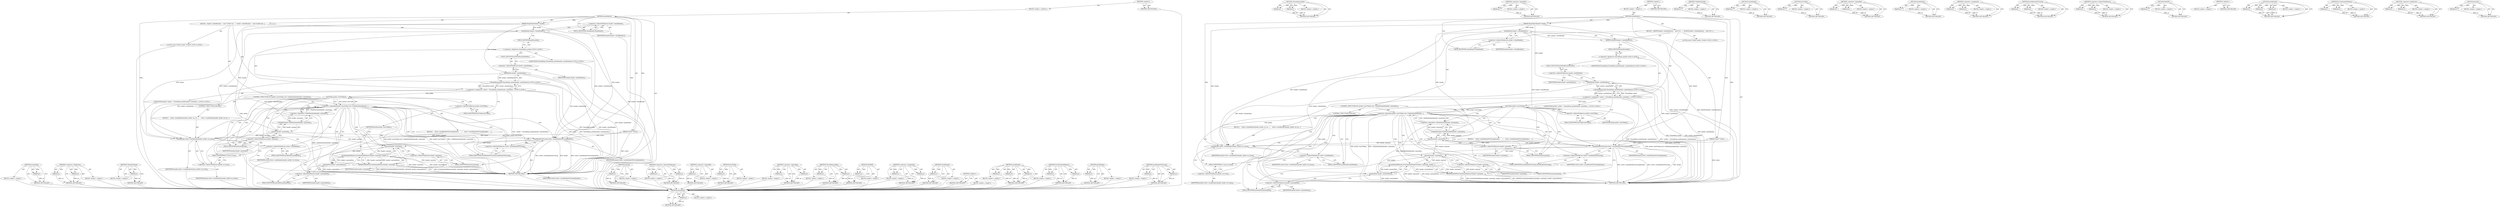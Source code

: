 digraph "markHeaderNoTracing" {
vulnerable_150 [label=<(METHOD,payloadSize)>];
vulnerable_151 [label=<(PARAM,p1)>];
vulnerable_152 [label=<(BLOCK,&lt;empty&gt;,&lt;empty&gt;)>];
vulnerable_153 [label=<(METHOD_RETURN,ANY)>];
vulnerable_105 [label=<(METHOD,ThreadHeap.gcInfo)>];
vulnerable_106 [label=<(PARAM,p1)>];
vulnerable_107 [label=<(PARAM,p2)>];
vulnerable_108 [label=<(BLOCK,&lt;empty&gt;,&lt;empty&gt;)>];
vulnerable_109 [label=<(METHOD_RETURN,ANY)>];
vulnerable_128 [label=<(METHOD,&lt;operator&gt;.logicalNot)>];
vulnerable_129 [label=<(PARAM,p1)>];
vulnerable_130 [label=<(BLOCK,&lt;empty&gt;,&lt;empty&gt;)>];
vulnerable_131 [label=<(METHOD_RETURN,ANY)>];
vulnerable_6 [label=<(METHOD,&lt;global&gt;)<SUB>1</SUB>>];
vulnerable_7 [label=<(BLOCK,&lt;empty&gt;,&lt;empty&gt;)<SUB>1</SUB>>];
vulnerable_8 [label=<(METHOD,markPointer)<SUB>1</SUB>>];
vulnerable_9 [label=<(PARAM,Visitor* visitor)<SUB>1</SUB>>];
vulnerable_10 [label=<(PARAM,HeapObjectHeader* header)<SUB>1</SUB>>];
vulnerable_11 [label=<(BLOCK,{
  ASSERT(header-&gt;checkHeader());
   const GCI...,{
  ASSERT(header-&gt;checkHeader());
   const GCI...)<SUB>1</SUB>>];
vulnerable_12 [label=<(ASSERT,ASSERT(header-&gt;checkHeader()))<SUB>2</SUB>>];
vulnerable_13 [label=<(checkHeader,header-&gt;checkHeader())<SUB>2</SUB>>];
vulnerable_14 [label=<(&lt;operator&gt;.indirectFieldAccess,header-&gt;checkHeader)<SUB>2</SUB>>];
vulnerable_15 [label=<(IDENTIFIER,header,header-&gt;checkHeader())<SUB>2</SUB>>];
vulnerable_16 [label=<(FIELD_IDENTIFIER,checkHeader,checkHeader)<SUB>2</SUB>>];
vulnerable_17 [label="<(LOCAL,const GCInfo* gcInfo: GCInfo*)<SUB>3</SUB>>"];
vulnerable_18 [label="<(&lt;operator&gt;.assignment,* gcInfo = ThreadHeap::gcInfo(header-&gt;gcInfoInd...)<SUB>3</SUB>>"];
vulnerable_19 [label="<(IDENTIFIER,gcInfo,* gcInfo = ThreadHeap::gcInfo(header-&gt;gcInfoInd...)<SUB>3</SUB>>"];
vulnerable_20 [label="<(ThreadHeap.gcInfo,ThreadHeap::gcInfo(header-&gt;gcInfoIndex()))<SUB>3</SUB>>"];
vulnerable_21 [label="<(&lt;operator&gt;.fieldAccess,ThreadHeap::gcInfo)<SUB>3</SUB>>"];
vulnerable_22 [label="<(IDENTIFIER,ThreadHeap,ThreadHeap::gcInfo(header-&gt;gcInfoIndex()))<SUB>3</SUB>>"];
vulnerable_23 [label=<(FIELD_IDENTIFIER,gcInfo,gcInfo)<SUB>3</SUB>>];
vulnerable_24 [label=<(gcInfoIndex,header-&gt;gcInfoIndex())<SUB>3</SUB>>];
vulnerable_25 [label=<(&lt;operator&gt;.indirectFieldAccess,header-&gt;gcInfoIndex)<SUB>3</SUB>>];
vulnerable_26 [label=<(IDENTIFIER,header,header-&gt;gcInfoIndex())<SUB>3</SUB>>];
vulnerable_27 [label=<(FIELD_IDENTIFIER,gcInfoIndex,gcInfoIndex)<SUB>3</SUB>>];
vulnerable_28 [label=<(CONTROL_STRUCTURE,IF,if (gcInfo-&gt;hasVTable() &amp;&amp; !vTableInitialized(header-&gt;payload())))<SUB>4</SUB>>];
vulnerable_29 [label=<(&lt;operator&gt;.logicalAnd,gcInfo-&gt;hasVTable() &amp;&amp; !vTableInitialized(heade...)<SUB>4</SUB>>];
vulnerable_30 [label=<(hasVTable,gcInfo-&gt;hasVTable())<SUB>4</SUB>>];
vulnerable_31 [label=<(&lt;operator&gt;.indirectFieldAccess,gcInfo-&gt;hasVTable)<SUB>4</SUB>>];
vulnerable_32 [label=<(IDENTIFIER,gcInfo,gcInfo-&gt;hasVTable())<SUB>4</SUB>>];
vulnerable_33 [label=<(FIELD_IDENTIFIER,hasVTable,hasVTable)<SUB>4</SUB>>];
vulnerable_34 [label=<(&lt;operator&gt;.logicalNot,!vTableInitialized(header-&gt;payload()))<SUB>4</SUB>>];
vulnerable_35 [label=<(vTableInitialized,vTableInitialized(header-&gt;payload()))<SUB>4</SUB>>];
vulnerable_36 [label=<(payload,header-&gt;payload())<SUB>4</SUB>>];
vulnerable_37 [label=<(&lt;operator&gt;.indirectFieldAccess,header-&gt;payload)<SUB>4</SUB>>];
vulnerable_38 [label=<(IDENTIFIER,header,header-&gt;payload())<SUB>4</SUB>>];
vulnerable_39 [label=<(FIELD_IDENTIFIER,payload,payload)<SUB>4</SUB>>];
vulnerable_40 [label=<(BLOCK,{
    visitor-&gt;markHeaderNoTracing(header);
   ...,{
    visitor-&gt;markHeaderNoTracing(header);
   ...)<SUB>4</SUB>>];
vulnerable_41 [label=<(markHeaderNoTracing,visitor-&gt;markHeaderNoTracing(header))<SUB>5</SUB>>];
vulnerable_42 [label=<(&lt;operator&gt;.indirectFieldAccess,visitor-&gt;markHeaderNoTracing)<SUB>5</SUB>>];
vulnerable_43 [label=<(IDENTIFIER,visitor,visitor-&gt;markHeaderNoTracing(header))<SUB>5</SUB>>];
vulnerable_44 [label=<(FIELD_IDENTIFIER,markHeaderNoTracing,markHeaderNoTracing)<SUB>5</SUB>>];
vulnerable_45 [label=<(IDENTIFIER,header,visitor-&gt;markHeaderNoTracing(header))<SUB>5</SUB>>];
vulnerable_46 [label=<(ASSERT,ASSERT(isUninitializedMemory(header-&gt;payload(),...)<SUB>6</SUB>>];
vulnerable_47 [label=<(isUninitializedMemory,isUninitializedMemory(header-&gt;payload(), header...)<SUB>6</SUB>>];
vulnerable_48 [label=<(payload,header-&gt;payload())<SUB>6</SUB>>];
vulnerable_49 [label=<(&lt;operator&gt;.indirectFieldAccess,header-&gt;payload)<SUB>6</SUB>>];
vulnerable_50 [label=<(IDENTIFIER,header,header-&gt;payload())<SUB>6</SUB>>];
vulnerable_51 [label=<(FIELD_IDENTIFIER,payload,payload)<SUB>6</SUB>>];
vulnerable_52 [label=<(payloadSize,header-&gt;payloadSize())<SUB>6</SUB>>];
vulnerable_53 [label=<(&lt;operator&gt;.indirectFieldAccess,header-&gt;payloadSize)<SUB>6</SUB>>];
vulnerable_54 [label=<(IDENTIFIER,header,header-&gt;payloadSize())<SUB>6</SUB>>];
vulnerable_55 [label=<(FIELD_IDENTIFIER,payloadSize,payloadSize)<SUB>6</SUB>>];
vulnerable_56 [label=<(CONTROL_STRUCTURE,ELSE,else)<SUB>7</SUB>>];
vulnerable_57 [label=<(BLOCK,{
    visitor-&gt;markHeader(header, gcInfo-&gt;m_tra...,{
    visitor-&gt;markHeader(header, gcInfo-&gt;m_tra...)<SUB>7</SUB>>];
vulnerable_58 [label=<(markHeader,visitor-&gt;markHeader(header, gcInfo-&gt;m_trace))<SUB>8</SUB>>];
vulnerable_59 [label=<(&lt;operator&gt;.indirectFieldAccess,visitor-&gt;markHeader)<SUB>8</SUB>>];
vulnerable_60 [label=<(IDENTIFIER,visitor,visitor-&gt;markHeader(header, gcInfo-&gt;m_trace))<SUB>8</SUB>>];
vulnerable_61 [label=<(FIELD_IDENTIFIER,markHeader,markHeader)<SUB>8</SUB>>];
vulnerable_62 [label=<(IDENTIFIER,header,visitor-&gt;markHeader(header, gcInfo-&gt;m_trace))<SUB>8</SUB>>];
vulnerable_63 [label=<(&lt;operator&gt;.indirectFieldAccess,gcInfo-&gt;m_trace)<SUB>8</SUB>>];
vulnerable_64 [label=<(IDENTIFIER,gcInfo,visitor-&gt;markHeader(header, gcInfo-&gt;m_trace))<SUB>8</SUB>>];
vulnerable_65 [label=<(FIELD_IDENTIFIER,m_trace,m_trace)<SUB>8</SUB>>];
vulnerable_66 [label=<(METHOD_RETURN,void)<SUB>1</SUB>>];
vulnerable_68 [label=<(METHOD_RETURN,ANY)<SUB>1</SUB>>];
vulnerable_132 [label=<(METHOD,vTableInitialized)>];
vulnerable_133 [label=<(PARAM,p1)>];
vulnerable_134 [label=<(BLOCK,&lt;empty&gt;,&lt;empty&gt;)>];
vulnerable_135 [label=<(METHOD_RETURN,ANY)>];
vulnerable_91 [label=<(METHOD,checkHeader)>];
vulnerable_92 [label=<(PARAM,p1)>];
vulnerable_93 [label=<(BLOCK,&lt;empty&gt;,&lt;empty&gt;)>];
vulnerable_94 [label=<(METHOD_RETURN,ANY)>];
vulnerable_124 [label=<(METHOD,hasVTable)>];
vulnerable_125 [label=<(PARAM,p1)>];
vulnerable_126 [label=<(BLOCK,&lt;empty&gt;,&lt;empty&gt;)>];
vulnerable_127 [label=<(METHOD_RETURN,ANY)>];
vulnerable_119 [label=<(METHOD,&lt;operator&gt;.logicalAnd)>];
vulnerable_120 [label=<(PARAM,p1)>];
vulnerable_121 [label=<(PARAM,p2)>];
vulnerable_122 [label=<(BLOCK,&lt;empty&gt;,&lt;empty&gt;)>];
vulnerable_123 [label=<(METHOD_RETURN,ANY)>];
vulnerable_115 [label=<(METHOD,gcInfoIndex)>];
vulnerable_116 [label=<(PARAM,p1)>];
vulnerable_117 [label=<(BLOCK,&lt;empty&gt;,&lt;empty&gt;)>];
vulnerable_118 [label=<(METHOD_RETURN,ANY)>];
vulnerable_100 [label=<(METHOD,&lt;operator&gt;.assignment)>];
vulnerable_101 [label=<(PARAM,p1)>];
vulnerable_102 [label=<(PARAM,p2)>];
vulnerable_103 [label=<(BLOCK,&lt;empty&gt;,&lt;empty&gt;)>];
vulnerable_104 [label=<(METHOD_RETURN,ANY)>];
vulnerable_140 [label=<(METHOD,markHeaderNoTracing)>];
vulnerable_141 [label=<(PARAM,p1)>];
vulnerable_142 [label=<(PARAM,p2)>];
vulnerable_143 [label=<(BLOCK,&lt;empty&gt;,&lt;empty&gt;)>];
vulnerable_144 [label=<(METHOD_RETURN,ANY)>];
vulnerable_95 [label=<(METHOD,&lt;operator&gt;.indirectFieldAccess)>];
vulnerable_96 [label=<(PARAM,p1)>];
vulnerable_97 [label=<(PARAM,p2)>];
vulnerable_98 [label=<(BLOCK,&lt;empty&gt;,&lt;empty&gt;)>];
vulnerable_99 [label=<(METHOD_RETURN,ANY)>];
vulnerable_87 [label=<(METHOD,ASSERT)>];
vulnerable_88 [label=<(PARAM,p1)>];
vulnerable_89 [label=<(BLOCK,&lt;empty&gt;,&lt;empty&gt;)>];
vulnerable_90 [label=<(METHOD_RETURN,ANY)>];
vulnerable_81 [label=<(METHOD,&lt;global&gt;)<SUB>1</SUB>>];
vulnerable_82 [label=<(BLOCK,&lt;empty&gt;,&lt;empty&gt;)>];
vulnerable_83 [label=<(METHOD_RETURN,ANY)>];
vulnerable_154 [label=<(METHOD,markHeader)>];
vulnerable_155 [label=<(PARAM,p1)>];
vulnerable_156 [label=<(PARAM,p2)>];
vulnerable_157 [label=<(PARAM,p3)>];
vulnerable_158 [label=<(BLOCK,&lt;empty&gt;,&lt;empty&gt;)>];
vulnerable_159 [label=<(METHOD_RETURN,ANY)>];
vulnerable_145 [label=<(METHOD,isUninitializedMemory)>];
vulnerable_146 [label=<(PARAM,p1)>];
vulnerable_147 [label=<(PARAM,p2)>];
vulnerable_148 [label=<(BLOCK,&lt;empty&gt;,&lt;empty&gt;)>];
vulnerable_149 [label=<(METHOD_RETURN,ANY)>];
vulnerable_110 [label=<(METHOD,&lt;operator&gt;.fieldAccess)>];
vulnerable_111 [label=<(PARAM,p1)>];
vulnerable_112 [label=<(PARAM,p2)>];
vulnerable_113 [label=<(BLOCK,&lt;empty&gt;,&lt;empty&gt;)>];
vulnerable_114 [label=<(METHOD_RETURN,ANY)>];
vulnerable_136 [label=<(METHOD,payload)>];
vulnerable_137 [label=<(PARAM,p1)>];
vulnerable_138 [label=<(BLOCK,&lt;empty&gt;,&lt;empty&gt;)>];
vulnerable_139 [label=<(METHOD_RETURN,ANY)>];
fixed_149 [label=<(METHOD,payloadSize)>];
fixed_150 [label=<(PARAM,p1)>];
fixed_151 [label=<(BLOCK,&lt;empty&gt;,&lt;empty&gt;)>];
fixed_152 [label=<(METHOD_RETURN,ANY)>];
fixed_105 [label=<(METHOD,&lt;operator&gt;.fieldAccess)>];
fixed_106 [label=<(PARAM,p1)>];
fixed_107 [label=<(PARAM,p2)>];
fixed_108 [label=<(BLOCK,&lt;empty&gt;,&lt;empty&gt;)>];
fixed_109 [label=<(METHOD_RETURN,ANY)>];
fixed_127 [label=<(METHOD,vTableInitialized)>];
fixed_128 [label=<(PARAM,p1)>];
fixed_129 [label=<(BLOCK,&lt;empty&gt;,&lt;empty&gt;)>];
fixed_130 [label=<(METHOD_RETURN,ANY)>];
fixed_6 [label=<(METHOD,&lt;global&gt;)<SUB>1</SUB>>];
fixed_7 [label=<(BLOCK,&lt;empty&gt;,&lt;empty&gt;)<SUB>1</SUB>>];
fixed_8 [label=<(METHOD,markPointer)<SUB>1</SUB>>];
fixed_9 [label=<(PARAM,Visitor* visitor)<SUB>1</SUB>>];
fixed_10 [label=<(PARAM,HeapObjectHeader* header)<SUB>1</SUB>>];
fixed_11 [label=<(BLOCK,{
  header-&gt;checkHeader();
   const GCInfo* gcI...,{
  header-&gt;checkHeader();
   const GCInfo* gcI...)<SUB>1</SUB>>];
fixed_12 [label=<(checkHeader,header-&gt;checkHeader())<SUB>2</SUB>>];
fixed_13 [label=<(&lt;operator&gt;.indirectFieldAccess,header-&gt;checkHeader)<SUB>2</SUB>>];
fixed_14 [label=<(IDENTIFIER,header,header-&gt;checkHeader())<SUB>2</SUB>>];
fixed_15 [label=<(FIELD_IDENTIFIER,checkHeader,checkHeader)<SUB>2</SUB>>];
fixed_16 [label="<(LOCAL,const GCInfo* gcInfo: GCInfo*)<SUB>3</SUB>>"];
fixed_17 [label="<(&lt;operator&gt;.assignment,* gcInfo = ThreadHeap::gcInfo(header-&gt;gcInfoInd...)<SUB>3</SUB>>"];
fixed_18 [label="<(IDENTIFIER,gcInfo,* gcInfo = ThreadHeap::gcInfo(header-&gt;gcInfoInd...)<SUB>3</SUB>>"];
fixed_19 [label="<(ThreadHeap.gcInfo,ThreadHeap::gcInfo(header-&gt;gcInfoIndex()))<SUB>3</SUB>>"];
fixed_20 [label="<(&lt;operator&gt;.fieldAccess,ThreadHeap::gcInfo)<SUB>3</SUB>>"];
fixed_21 [label="<(IDENTIFIER,ThreadHeap,ThreadHeap::gcInfo(header-&gt;gcInfoIndex()))<SUB>3</SUB>>"];
fixed_22 [label=<(FIELD_IDENTIFIER,gcInfo,gcInfo)<SUB>3</SUB>>];
fixed_23 [label=<(gcInfoIndex,header-&gt;gcInfoIndex())<SUB>3</SUB>>];
fixed_24 [label=<(&lt;operator&gt;.indirectFieldAccess,header-&gt;gcInfoIndex)<SUB>3</SUB>>];
fixed_25 [label=<(IDENTIFIER,header,header-&gt;gcInfoIndex())<SUB>3</SUB>>];
fixed_26 [label=<(FIELD_IDENTIFIER,gcInfoIndex,gcInfoIndex)<SUB>3</SUB>>];
fixed_27 [label=<(CONTROL_STRUCTURE,IF,if (gcInfo-&gt;hasVTable() &amp;&amp; !vTableInitialized(header-&gt;payload())))<SUB>4</SUB>>];
fixed_28 [label=<(&lt;operator&gt;.logicalAnd,gcInfo-&gt;hasVTable() &amp;&amp; !vTableInitialized(heade...)<SUB>4</SUB>>];
fixed_29 [label=<(hasVTable,gcInfo-&gt;hasVTable())<SUB>4</SUB>>];
fixed_30 [label=<(&lt;operator&gt;.indirectFieldAccess,gcInfo-&gt;hasVTable)<SUB>4</SUB>>];
fixed_31 [label=<(IDENTIFIER,gcInfo,gcInfo-&gt;hasVTable())<SUB>4</SUB>>];
fixed_32 [label=<(FIELD_IDENTIFIER,hasVTable,hasVTable)<SUB>4</SUB>>];
fixed_33 [label=<(&lt;operator&gt;.logicalNot,!vTableInitialized(header-&gt;payload()))<SUB>4</SUB>>];
fixed_34 [label=<(vTableInitialized,vTableInitialized(header-&gt;payload()))<SUB>4</SUB>>];
fixed_35 [label=<(payload,header-&gt;payload())<SUB>4</SUB>>];
fixed_36 [label=<(&lt;operator&gt;.indirectFieldAccess,header-&gt;payload)<SUB>4</SUB>>];
fixed_37 [label=<(IDENTIFIER,header,header-&gt;payload())<SUB>4</SUB>>];
fixed_38 [label=<(FIELD_IDENTIFIER,payload,payload)<SUB>4</SUB>>];
fixed_39 [label=<(BLOCK,{
    visitor-&gt;markHeaderNoTracing(header);
   ...,{
    visitor-&gt;markHeaderNoTracing(header);
   ...)<SUB>4</SUB>>];
fixed_40 [label=<(markHeaderNoTracing,visitor-&gt;markHeaderNoTracing(header))<SUB>5</SUB>>];
fixed_41 [label=<(&lt;operator&gt;.indirectFieldAccess,visitor-&gt;markHeaderNoTracing)<SUB>5</SUB>>];
fixed_42 [label=<(IDENTIFIER,visitor,visitor-&gt;markHeaderNoTracing(header))<SUB>5</SUB>>];
fixed_43 [label=<(FIELD_IDENTIFIER,markHeaderNoTracing,markHeaderNoTracing)<SUB>5</SUB>>];
fixed_44 [label=<(IDENTIFIER,header,visitor-&gt;markHeaderNoTracing(header))<SUB>5</SUB>>];
fixed_45 [label=<(ASSERT,ASSERT(isUninitializedMemory(header-&gt;payload(),...)<SUB>6</SUB>>];
fixed_46 [label=<(isUninitializedMemory,isUninitializedMemory(header-&gt;payload(), header...)<SUB>6</SUB>>];
fixed_47 [label=<(payload,header-&gt;payload())<SUB>6</SUB>>];
fixed_48 [label=<(&lt;operator&gt;.indirectFieldAccess,header-&gt;payload)<SUB>6</SUB>>];
fixed_49 [label=<(IDENTIFIER,header,header-&gt;payload())<SUB>6</SUB>>];
fixed_50 [label=<(FIELD_IDENTIFIER,payload,payload)<SUB>6</SUB>>];
fixed_51 [label=<(payloadSize,header-&gt;payloadSize())<SUB>6</SUB>>];
fixed_52 [label=<(&lt;operator&gt;.indirectFieldAccess,header-&gt;payloadSize)<SUB>6</SUB>>];
fixed_53 [label=<(IDENTIFIER,header,header-&gt;payloadSize())<SUB>6</SUB>>];
fixed_54 [label=<(FIELD_IDENTIFIER,payloadSize,payloadSize)<SUB>6</SUB>>];
fixed_55 [label=<(CONTROL_STRUCTURE,ELSE,else)<SUB>7</SUB>>];
fixed_56 [label=<(BLOCK,{
    visitor-&gt;markHeader(header, gcInfo-&gt;m_tra...,{
    visitor-&gt;markHeader(header, gcInfo-&gt;m_tra...)<SUB>7</SUB>>];
fixed_57 [label=<(markHeader,visitor-&gt;markHeader(header, gcInfo-&gt;m_trace))<SUB>8</SUB>>];
fixed_58 [label=<(&lt;operator&gt;.indirectFieldAccess,visitor-&gt;markHeader)<SUB>8</SUB>>];
fixed_59 [label=<(IDENTIFIER,visitor,visitor-&gt;markHeader(header, gcInfo-&gt;m_trace))<SUB>8</SUB>>];
fixed_60 [label=<(FIELD_IDENTIFIER,markHeader,markHeader)<SUB>8</SUB>>];
fixed_61 [label=<(IDENTIFIER,header,visitor-&gt;markHeader(header, gcInfo-&gt;m_trace))<SUB>8</SUB>>];
fixed_62 [label=<(&lt;operator&gt;.indirectFieldAccess,gcInfo-&gt;m_trace)<SUB>8</SUB>>];
fixed_63 [label=<(IDENTIFIER,gcInfo,visitor-&gt;markHeader(header, gcInfo-&gt;m_trace))<SUB>8</SUB>>];
fixed_64 [label=<(FIELD_IDENTIFIER,m_trace,m_trace)<SUB>8</SUB>>];
fixed_65 [label=<(METHOD_RETURN,void)<SUB>1</SUB>>];
fixed_67 [label=<(METHOD_RETURN,ANY)<SUB>1</SUB>>];
fixed_131 [label=<(METHOD,payload)>];
fixed_132 [label=<(PARAM,p1)>];
fixed_133 [label=<(BLOCK,&lt;empty&gt;,&lt;empty&gt;)>];
fixed_134 [label=<(METHOD_RETURN,ANY)>];
fixed_90 [label=<(METHOD,&lt;operator&gt;.indirectFieldAccess)>];
fixed_91 [label=<(PARAM,p1)>];
fixed_92 [label=<(PARAM,p2)>];
fixed_93 [label=<(BLOCK,&lt;empty&gt;,&lt;empty&gt;)>];
fixed_94 [label=<(METHOD_RETURN,ANY)>];
fixed_123 [label=<(METHOD,&lt;operator&gt;.logicalNot)>];
fixed_124 [label=<(PARAM,p1)>];
fixed_125 [label=<(BLOCK,&lt;empty&gt;,&lt;empty&gt;)>];
fixed_126 [label=<(METHOD_RETURN,ANY)>];
fixed_119 [label=<(METHOD,hasVTable)>];
fixed_120 [label=<(PARAM,p1)>];
fixed_121 [label=<(BLOCK,&lt;empty&gt;,&lt;empty&gt;)>];
fixed_122 [label=<(METHOD_RETURN,ANY)>];
fixed_114 [label=<(METHOD,&lt;operator&gt;.logicalAnd)>];
fixed_115 [label=<(PARAM,p1)>];
fixed_116 [label=<(PARAM,p2)>];
fixed_117 [label=<(BLOCK,&lt;empty&gt;,&lt;empty&gt;)>];
fixed_118 [label=<(METHOD_RETURN,ANY)>];
fixed_100 [label=<(METHOD,ThreadHeap.gcInfo)>];
fixed_101 [label=<(PARAM,p1)>];
fixed_102 [label=<(PARAM,p2)>];
fixed_103 [label=<(BLOCK,&lt;empty&gt;,&lt;empty&gt;)>];
fixed_104 [label=<(METHOD_RETURN,ANY)>];
fixed_140 [label=<(METHOD,ASSERT)>];
fixed_141 [label=<(PARAM,p1)>];
fixed_142 [label=<(BLOCK,&lt;empty&gt;,&lt;empty&gt;)>];
fixed_143 [label=<(METHOD_RETURN,ANY)>];
fixed_95 [label=<(METHOD,&lt;operator&gt;.assignment)>];
fixed_96 [label=<(PARAM,p1)>];
fixed_97 [label=<(PARAM,p2)>];
fixed_98 [label=<(BLOCK,&lt;empty&gt;,&lt;empty&gt;)>];
fixed_99 [label=<(METHOD_RETURN,ANY)>];
fixed_86 [label=<(METHOD,checkHeader)>];
fixed_87 [label=<(PARAM,p1)>];
fixed_88 [label=<(BLOCK,&lt;empty&gt;,&lt;empty&gt;)>];
fixed_89 [label=<(METHOD_RETURN,ANY)>];
fixed_80 [label=<(METHOD,&lt;global&gt;)<SUB>1</SUB>>];
fixed_81 [label=<(BLOCK,&lt;empty&gt;,&lt;empty&gt;)>];
fixed_82 [label=<(METHOD_RETURN,ANY)>];
fixed_153 [label=<(METHOD,markHeader)>];
fixed_154 [label=<(PARAM,p1)>];
fixed_155 [label=<(PARAM,p2)>];
fixed_156 [label=<(PARAM,p3)>];
fixed_157 [label=<(BLOCK,&lt;empty&gt;,&lt;empty&gt;)>];
fixed_158 [label=<(METHOD_RETURN,ANY)>];
fixed_144 [label=<(METHOD,isUninitializedMemory)>];
fixed_145 [label=<(PARAM,p1)>];
fixed_146 [label=<(PARAM,p2)>];
fixed_147 [label=<(BLOCK,&lt;empty&gt;,&lt;empty&gt;)>];
fixed_148 [label=<(METHOD_RETURN,ANY)>];
fixed_110 [label=<(METHOD,gcInfoIndex)>];
fixed_111 [label=<(PARAM,p1)>];
fixed_112 [label=<(BLOCK,&lt;empty&gt;,&lt;empty&gt;)>];
fixed_113 [label=<(METHOD_RETURN,ANY)>];
fixed_135 [label=<(METHOD,markHeaderNoTracing)>];
fixed_136 [label=<(PARAM,p1)>];
fixed_137 [label=<(PARAM,p2)>];
fixed_138 [label=<(BLOCK,&lt;empty&gt;,&lt;empty&gt;)>];
fixed_139 [label=<(METHOD_RETURN,ANY)>];
vulnerable_150 -> vulnerable_151  [key=0, label="AST: "];
vulnerable_150 -> vulnerable_151  [key=1, label="DDG: "];
vulnerable_150 -> vulnerable_152  [key=0, label="AST: "];
vulnerable_150 -> vulnerable_153  [key=0, label="AST: "];
vulnerable_150 -> vulnerable_153  [key=1, label="CFG: "];
vulnerable_151 -> vulnerable_153  [key=0, label="DDG: p1"];
vulnerable_105 -> vulnerable_106  [key=0, label="AST: "];
vulnerable_105 -> vulnerable_106  [key=1, label="DDG: "];
vulnerable_105 -> vulnerable_108  [key=0, label="AST: "];
vulnerable_105 -> vulnerable_107  [key=0, label="AST: "];
vulnerable_105 -> vulnerable_107  [key=1, label="DDG: "];
vulnerable_105 -> vulnerable_109  [key=0, label="AST: "];
vulnerable_105 -> vulnerable_109  [key=1, label="CFG: "];
vulnerable_106 -> vulnerable_109  [key=0, label="DDG: p1"];
vulnerable_107 -> vulnerable_109  [key=0, label="DDG: p2"];
vulnerable_128 -> vulnerable_129  [key=0, label="AST: "];
vulnerable_128 -> vulnerable_129  [key=1, label="DDG: "];
vulnerable_128 -> vulnerable_130  [key=0, label="AST: "];
vulnerable_128 -> vulnerable_131  [key=0, label="AST: "];
vulnerable_128 -> vulnerable_131  [key=1, label="CFG: "];
vulnerable_129 -> vulnerable_131  [key=0, label="DDG: p1"];
vulnerable_6 -> vulnerable_7  [key=0, label="AST: "];
vulnerable_6 -> vulnerable_68  [key=0, label="AST: "];
vulnerable_6 -> vulnerable_68  [key=1, label="CFG: "];
vulnerable_7 -> vulnerable_8  [key=0, label="AST: "];
vulnerable_8 -> vulnerable_9  [key=0, label="AST: "];
vulnerable_8 -> vulnerable_9  [key=1, label="DDG: "];
vulnerable_8 -> vulnerable_10  [key=0, label="AST: "];
vulnerable_8 -> vulnerable_10  [key=1, label="DDG: "];
vulnerable_8 -> vulnerable_11  [key=0, label="AST: "];
vulnerable_8 -> vulnerable_66  [key=0, label="AST: "];
vulnerable_8 -> vulnerable_16  [key=0, label="CFG: "];
vulnerable_8 -> vulnerable_41  [key=0, label="DDG: "];
vulnerable_8 -> vulnerable_58  [key=0, label="DDG: "];
vulnerable_9 -> vulnerable_66  [key=0, label="DDG: visitor"];
vulnerable_9 -> vulnerable_41  [key=0, label="DDG: visitor"];
vulnerable_9 -> vulnerable_58  [key=0, label="DDG: visitor"];
vulnerable_10 -> vulnerable_13  [key=0, label="DDG: header"];
vulnerable_10 -> vulnerable_24  [key=0, label="DDG: header"];
vulnerable_10 -> vulnerable_41  [key=0, label="DDG: header"];
vulnerable_10 -> vulnerable_58  [key=0, label="DDG: header"];
vulnerable_10 -> vulnerable_36  [key=0, label="DDG: header"];
vulnerable_11 -> vulnerable_12  [key=0, label="AST: "];
vulnerable_11 -> vulnerable_17  [key=0, label="AST: "];
vulnerable_11 -> vulnerable_18  [key=0, label="AST: "];
vulnerable_11 -> vulnerable_28  [key=0, label="AST: "];
vulnerable_12 -> vulnerable_13  [key=0, label="AST: "];
vulnerable_12 -> vulnerable_23  [key=0, label="CFG: "];
vulnerable_12 -> vulnerable_66  [key=0, label="DDG: header-&gt;checkHeader()"];
vulnerable_12 -> vulnerable_66  [key=1, label="DDG: ASSERT(header-&gt;checkHeader())"];
vulnerable_13 -> vulnerable_14  [key=0, label="AST: "];
vulnerable_13 -> vulnerable_12  [key=0, label="CFG: "];
vulnerable_13 -> vulnerable_12  [key=1, label="DDG: header-&gt;checkHeader"];
vulnerable_13 -> vulnerable_66  [key=0, label="DDG: header-&gt;checkHeader"];
vulnerable_13 -> vulnerable_41  [key=0, label="DDG: header-&gt;checkHeader"];
vulnerable_13 -> vulnerable_58  [key=0, label="DDG: header-&gt;checkHeader"];
vulnerable_14 -> vulnerable_15  [key=0, label="AST: "];
vulnerable_14 -> vulnerable_16  [key=0, label="AST: "];
vulnerable_14 -> vulnerable_13  [key=0, label="CFG: "];
vulnerable_16 -> vulnerable_14  [key=0, label="CFG: "];
vulnerable_18 -> vulnerable_19  [key=0, label="AST: "];
vulnerable_18 -> vulnerable_20  [key=0, label="AST: "];
vulnerable_18 -> vulnerable_33  [key=0, label="CFG: "];
vulnerable_18 -> vulnerable_66  [key=0, label="DDG: gcInfo"];
vulnerable_18 -> vulnerable_66  [key=1, label="DDG: ThreadHeap::gcInfo(header-&gt;gcInfoIndex())"];
vulnerable_18 -> vulnerable_66  [key=2, label="DDG: * gcInfo = ThreadHeap::gcInfo(header-&gt;gcInfoIndex())"];
vulnerable_18 -> vulnerable_30  [key=0, label="DDG: gcInfo"];
vulnerable_18 -> vulnerable_58  [key=0, label="DDG: gcInfo"];
vulnerable_20 -> vulnerable_21  [key=0, label="AST: "];
vulnerable_20 -> vulnerable_24  [key=0, label="AST: "];
vulnerable_20 -> vulnerable_18  [key=0, label="CFG: "];
vulnerable_20 -> vulnerable_18  [key=1, label="DDG: ThreadHeap::gcInfo"];
vulnerable_20 -> vulnerable_18  [key=2, label="DDG: header-&gt;gcInfoIndex()"];
vulnerable_20 -> vulnerable_66  [key=0, label="DDG: ThreadHeap::gcInfo"];
vulnerable_20 -> vulnerable_66  [key=1, label="DDG: header-&gt;gcInfoIndex()"];
vulnerable_21 -> vulnerable_22  [key=0, label="AST: "];
vulnerable_21 -> vulnerable_23  [key=0, label="AST: "];
vulnerable_21 -> vulnerable_27  [key=0, label="CFG: "];
vulnerable_23 -> vulnerable_21  [key=0, label="CFG: "];
vulnerable_24 -> vulnerable_25  [key=0, label="AST: "];
vulnerable_24 -> vulnerable_20  [key=0, label="CFG: "];
vulnerable_24 -> vulnerable_20  [key=1, label="DDG: header-&gt;gcInfoIndex"];
vulnerable_24 -> vulnerable_66  [key=0, label="DDG: header-&gt;gcInfoIndex"];
vulnerable_24 -> vulnerable_41  [key=0, label="DDG: header-&gt;gcInfoIndex"];
vulnerable_24 -> vulnerable_58  [key=0, label="DDG: header-&gt;gcInfoIndex"];
vulnerable_25 -> vulnerable_26  [key=0, label="AST: "];
vulnerable_25 -> vulnerable_27  [key=0, label="AST: "];
vulnerable_25 -> vulnerable_24  [key=0, label="CFG: "];
vulnerable_27 -> vulnerable_25  [key=0, label="CFG: "];
vulnerable_28 -> vulnerable_29  [key=0, label="AST: "];
vulnerable_28 -> vulnerable_40  [key=0, label="AST: "];
vulnerable_28 -> vulnerable_56  [key=0, label="AST: "];
vulnerable_29 -> vulnerable_30  [key=0, label="AST: "];
vulnerable_29 -> vulnerable_34  [key=0, label="AST: "];
vulnerable_29 -> vulnerable_44  [key=0, label="CFG: "];
vulnerable_29 -> vulnerable_44  [key=1, label="CDG: "];
vulnerable_29 -> vulnerable_61  [key=0, label="CFG: "];
vulnerable_29 -> vulnerable_61  [key=1, label="CDG: "];
vulnerable_29 -> vulnerable_66  [key=0, label="DDG: gcInfo-&gt;hasVTable()"];
vulnerable_29 -> vulnerable_66  [key=1, label="DDG: !vTableInitialized(header-&gt;payload())"];
vulnerable_29 -> vulnerable_66  [key=2, label="DDG: gcInfo-&gt;hasVTable() &amp;&amp; !vTableInitialized(header-&gt;payload())"];
vulnerable_29 -> vulnerable_47  [key=0, label="CDG: "];
vulnerable_29 -> vulnerable_48  [key=0, label="CDG: "];
vulnerable_29 -> vulnerable_58  [key=0, label="CDG: "];
vulnerable_29 -> vulnerable_49  [key=0, label="CDG: "];
vulnerable_29 -> vulnerable_42  [key=0, label="CDG: "];
vulnerable_29 -> vulnerable_51  [key=0, label="CDG: "];
vulnerable_29 -> vulnerable_52  [key=0, label="CDG: "];
vulnerable_29 -> vulnerable_46  [key=0, label="CDG: "];
vulnerable_29 -> vulnerable_53  [key=0, label="CDG: "];
vulnerable_29 -> vulnerable_41  [key=0, label="CDG: "];
vulnerable_29 -> vulnerable_63  [key=0, label="CDG: "];
vulnerable_29 -> vulnerable_65  [key=0, label="CDG: "];
vulnerable_29 -> vulnerable_59  [key=0, label="CDG: "];
vulnerable_29 -> vulnerable_55  [key=0, label="CDG: "];
vulnerable_30 -> vulnerable_31  [key=0, label="AST: "];
vulnerable_30 -> vulnerable_29  [key=0, label="CFG: "];
vulnerable_30 -> vulnerable_29  [key=1, label="DDG: gcInfo-&gt;hasVTable"];
vulnerable_30 -> vulnerable_39  [key=0, label="CFG: "];
vulnerable_30 -> vulnerable_39  [key=1, label="CDG: "];
vulnerable_30 -> vulnerable_66  [key=0, label="DDG: gcInfo-&gt;hasVTable"];
vulnerable_30 -> vulnerable_34  [key=0, label="CDG: "];
vulnerable_30 -> vulnerable_36  [key=0, label="CDG: "];
vulnerable_30 -> vulnerable_37  [key=0, label="CDG: "];
vulnerable_30 -> vulnerable_35  [key=0, label="CDG: "];
vulnerable_31 -> vulnerable_32  [key=0, label="AST: "];
vulnerable_31 -> vulnerable_33  [key=0, label="AST: "];
vulnerable_31 -> vulnerable_30  [key=0, label="CFG: "];
vulnerable_33 -> vulnerable_31  [key=0, label="CFG: "];
vulnerable_34 -> vulnerable_35  [key=0, label="AST: "];
vulnerable_34 -> vulnerable_29  [key=0, label="CFG: "];
vulnerable_34 -> vulnerable_29  [key=1, label="DDG: vTableInitialized(header-&gt;payload())"];
vulnerable_34 -> vulnerable_66  [key=0, label="DDG: vTableInitialized(header-&gt;payload())"];
vulnerable_35 -> vulnerable_36  [key=0, label="AST: "];
vulnerable_35 -> vulnerable_34  [key=0, label="CFG: "];
vulnerable_35 -> vulnerable_34  [key=1, label="DDG: header-&gt;payload()"];
vulnerable_36 -> vulnerable_37  [key=0, label="AST: "];
vulnerable_36 -> vulnerable_35  [key=0, label="CFG: "];
vulnerable_36 -> vulnerable_35  [key=1, label="DDG: header-&gt;payload"];
vulnerable_36 -> vulnerable_41  [key=0, label="DDG: header-&gt;payload"];
vulnerable_36 -> vulnerable_58  [key=0, label="DDG: header-&gt;payload"];
vulnerable_36 -> vulnerable_48  [key=0, label="DDG: header-&gt;payload"];
vulnerable_37 -> vulnerable_38  [key=0, label="AST: "];
vulnerable_37 -> vulnerable_39  [key=0, label="AST: "];
vulnerable_37 -> vulnerable_36  [key=0, label="CFG: "];
vulnerable_39 -> vulnerable_37  [key=0, label="CFG: "];
vulnerable_40 -> vulnerable_41  [key=0, label="AST: "];
vulnerable_40 -> vulnerable_46  [key=0, label="AST: "];
vulnerable_41 -> vulnerable_42  [key=0, label="AST: "];
vulnerable_41 -> vulnerable_45  [key=0, label="AST: "];
vulnerable_41 -> vulnerable_51  [key=0, label="CFG: "];
vulnerable_41 -> vulnerable_66  [key=0, label="DDG: visitor-&gt;markHeaderNoTracing"];
vulnerable_41 -> vulnerable_66  [key=1, label="DDG: header"];
vulnerable_41 -> vulnerable_66  [key=2, label="DDG: visitor-&gt;markHeaderNoTracing(header)"];
vulnerable_41 -> vulnerable_48  [key=0, label="DDG: header"];
vulnerable_41 -> vulnerable_52  [key=0, label="DDG: header"];
vulnerable_42 -> vulnerable_43  [key=0, label="AST: "];
vulnerable_42 -> vulnerable_44  [key=0, label="AST: "];
vulnerable_42 -> vulnerable_41  [key=0, label="CFG: "];
vulnerable_44 -> vulnerable_42  [key=0, label="CFG: "];
vulnerable_46 -> vulnerable_47  [key=0, label="AST: "];
vulnerable_46 -> vulnerable_66  [key=0, label="CFG: "];
vulnerable_46 -> vulnerable_66  [key=1, label="DDG: isUninitializedMemory(header-&gt;payload(), header-&gt;payloadSize())"];
vulnerable_46 -> vulnerable_66  [key=2, label="DDG: ASSERT(isUninitializedMemory(header-&gt;payload(), header-&gt;payloadSize()))"];
vulnerable_47 -> vulnerable_48  [key=0, label="AST: "];
vulnerable_47 -> vulnerable_52  [key=0, label="AST: "];
vulnerable_47 -> vulnerable_46  [key=0, label="CFG: "];
vulnerable_47 -> vulnerable_46  [key=1, label="DDG: header-&gt;payload()"];
vulnerable_47 -> vulnerable_46  [key=2, label="DDG: header-&gt;payloadSize()"];
vulnerable_47 -> vulnerable_66  [key=0, label="DDG: header-&gt;payload()"];
vulnerable_47 -> vulnerable_66  [key=1, label="DDG: header-&gt;payloadSize()"];
vulnerable_48 -> vulnerable_49  [key=0, label="AST: "];
vulnerable_48 -> vulnerable_55  [key=0, label="CFG: "];
vulnerable_48 -> vulnerable_66  [key=0, label="DDG: header-&gt;payload"];
vulnerable_48 -> vulnerable_47  [key=0, label="DDG: header-&gt;payload"];
vulnerable_49 -> vulnerable_50  [key=0, label="AST: "];
vulnerable_49 -> vulnerable_51  [key=0, label="AST: "];
vulnerable_49 -> vulnerable_48  [key=0, label="CFG: "];
vulnerable_51 -> vulnerable_49  [key=0, label="CFG: "];
vulnerable_52 -> vulnerable_53  [key=0, label="AST: "];
vulnerable_52 -> vulnerable_47  [key=0, label="CFG: "];
vulnerable_52 -> vulnerable_47  [key=1, label="DDG: header-&gt;payloadSize"];
vulnerable_52 -> vulnerable_66  [key=0, label="DDG: header-&gt;payloadSize"];
vulnerable_53 -> vulnerable_54  [key=0, label="AST: "];
vulnerable_53 -> vulnerable_55  [key=0, label="AST: "];
vulnerable_53 -> vulnerable_52  [key=0, label="CFG: "];
vulnerable_55 -> vulnerable_53  [key=0, label="CFG: "];
vulnerable_56 -> vulnerable_57  [key=0, label="AST: "];
vulnerable_57 -> vulnerable_58  [key=0, label="AST: "];
vulnerable_58 -> vulnerable_59  [key=0, label="AST: "];
vulnerable_58 -> vulnerable_62  [key=0, label="AST: "];
vulnerable_58 -> vulnerable_63  [key=0, label="AST: "];
vulnerable_58 -> vulnerable_66  [key=0, label="CFG: "];
vulnerable_59 -> vulnerable_60  [key=0, label="AST: "];
vulnerable_59 -> vulnerable_61  [key=0, label="AST: "];
vulnerable_59 -> vulnerable_65  [key=0, label="CFG: "];
vulnerable_61 -> vulnerable_59  [key=0, label="CFG: "];
vulnerable_63 -> vulnerable_64  [key=0, label="AST: "];
vulnerable_63 -> vulnerable_65  [key=0, label="AST: "];
vulnerable_63 -> vulnerable_58  [key=0, label="CFG: "];
vulnerable_65 -> vulnerable_63  [key=0, label="CFG: "];
vulnerable_132 -> vulnerable_133  [key=0, label="AST: "];
vulnerable_132 -> vulnerable_133  [key=1, label="DDG: "];
vulnerable_132 -> vulnerable_134  [key=0, label="AST: "];
vulnerable_132 -> vulnerable_135  [key=0, label="AST: "];
vulnerable_132 -> vulnerable_135  [key=1, label="CFG: "];
vulnerable_133 -> vulnerable_135  [key=0, label="DDG: p1"];
vulnerable_91 -> vulnerable_92  [key=0, label="AST: "];
vulnerable_91 -> vulnerable_92  [key=1, label="DDG: "];
vulnerable_91 -> vulnerable_93  [key=0, label="AST: "];
vulnerable_91 -> vulnerable_94  [key=0, label="AST: "];
vulnerable_91 -> vulnerable_94  [key=1, label="CFG: "];
vulnerable_92 -> vulnerable_94  [key=0, label="DDG: p1"];
vulnerable_124 -> vulnerable_125  [key=0, label="AST: "];
vulnerable_124 -> vulnerable_125  [key=1, label="DDG: "];
vulnerable_124 -> vulnerable_126  [key=0, label="AST: "];
vulnerable_124 -> vulnerable_127  [key=0, label="AST: "];
vulnerable_124 -> vulnerable_127  [key=1, label="CFG: "];
vulnerable_125 -> vulnerable_127  [key=0, label="DDG: p1"];
vulnerable_119 -> vulnerable_120  [key=0, label="AST: "];
vulnerable_119 -> vulnerable_120  [key=1, label="DDG: "];
vulnerable_119 -> vulnerable_122  [key=0, label="AST: "];
vulnerable_119 -> vulnerable_121  [key=0, label="AST: "];
vulnerable_119 -> vulnerable_121  [key=1, label="DDG: "];
vulnerable_119 -> vulnerable_123  [key=0, label="AST: "];
vulnerable_119 -> vulnerable_123  [key=1, label="CFG: "];
vulnerable_120 -> vulnerable_123  [key=0, label="DDG: p1"];
vulnerable_121 -> vulnerable_123  [key=0, label="DDG: p2"];
vulnerable_115 -> vulnerable_116  [key=0, label="AST: "];
vulnerable_115 -> vulnerable_116  [key=1, label="DDG: "];
vulnerable_115 -> vulnerable_117  [key=0, label="AST: "];
vulnerable_115 -> vulnerable_118  [key=0, label="AST: "];
vulnerable_115 -> vulnerable_118  [key=1, label="CFG: "];
vulnerable_116 -> vulnerable_118  [key=0, label="DDG: p1"];
vulnerable_100 -> vulnerable_101  [key=0, label="AST: "];
vulnerable_100 -> vulnerable_101  [key=1, label="DDG: "];
vulnerable_100 -> vulnerable_103  [key=0, label="AST: "];
vulnerable_100 -> vulnerable_102  [key=0, label="AST: "];
vulnerable_100 -> vulnerable_102  [key=1, label="DDG: "];
vulnerable_100 -> vulnerable_104  [key=0, label="AST: "];
vulnerable_100 -> vulnerable_104  [key=1, label="CFG: "];
vulnerable_101 -> vulnerable_104  [key=0, label="DDG: p1"];
vulnerable_102 -> vulnerable_104  [key=0, label="DDG: p2"];
vulnerable_140 -> vulnerable_141  [key=0, label="AST: "];
vulnerable_140 -> vulnerable_141  [key=1, label="DDG: "];
vulnerable_140 -> vulnerable_143  [key=0, label="AST: "];
vulnerable_140 -> vulnerable_142  [key=0, label="AST: "];
vulnerable_140 -> vulnerable_142  [key=1, label="DDG: "];
vulnerable_140 -> vulnerable_144  [key=0, label="AST: "];
vulnerable_140 -> vulnerable_144  [key=1, label="CFG: "];
vulnerable_141 -> vulnerable_144  [key=0, label="DDG: p1"];
vulnerable_142 -> vulnerable_144  [key=0, label="DDG: p2"];
vulnerable_95 -> vulnerable_96  [key=0, label="AST: "];
vulnerable_95 -> vulnerable_96  [key=1, label="DDG: "];
vulnerable_95 -> vulnerable_98  [key=0, label="AST: "];
vulnerable_95 -> vulnerable_97  [key=0, label="AST: "];
vulnerable_95 -> vulnerable_97  [key=1, label="DDG: "];
vulnerable_95 -> vulnerable_99  [key=0, label="AST: "];
vulnerable_95 -> vulnerable_99  [key=1, label="CFG: "];
vulnerable_96 -> vulnerable_99  [key=0, label="DDG: p1"];
vulnerable_97 -> vulnerable_99  [key=0, label="DDG: p2"];
vulnerable_87 -> vulnerable_88  [key=0, label="AST: "];
vulnerable_87 -> vulnerable_88  [key=1, label="DDG: "];
vulnerable_87 -> vulnerable_89  [key=0, label="AST: "];
vulnerable_87 -> vulnerable_90  [key=0, label="AST: "];
vulnerable_87 -> vulnerable_90  [key=1, label="CFG: "];
vulnerable_88 -> vulnerable_90  [key=0, label="DDG: p1"];
vulnerable_81 -> vulnerable_82  [key=0, label="AST: "];
vulnerable_81 -> vulnerable_83  [key=0, label="AST: "];
vulnerable_81 -> vulnerable_83  [key=1, label="CFG: "];
vulnerable_154 -> vulnerable_155  [key=0, label="AST: "];
vulnerable_154 -> vulnerable_155  [key=1, label="DDG: "];
vulnerable_154 -> vulnerable_158  [key=0, label="AST: "];
vulnerable_154 -> vulnerable_156  [key=0, label="AST: "];
vulnerable_154 -> vulnerable_156  [key=1, label="DDG: "];
vulnerable_154 -> vulnerable_159  [key=0, label="AST: "];
vulnerable_154 -> vulnerable_159  [key=1, label="CFG: "];
vulnerable_154 -> vulnerable_157  [key=0, label="AST: "];
vulnerable_154 -> vulnerable_157  [key=1, label="DDG: "];
vulnerable_155 -> vulnerable_159  [key=0, label="DDG: p1"];
vulnerable_156 -> vulnerable_159  [key=0, label="DDG: p2"];
vulnerable_157 -> vulnerable_159  [key=0, label="DDG: p3"];
vulnerable_145 -> vulnerable_146  [key=0, label="AST: "];
vulnerable_145 -> vulnerable_146  [key=1, label="DDG: "];
vulnerable_145 -> vulnerable_148  [key=0, label="AST: "];
vulnerable_145 -> vulnerable_147  [key=0, label="AST: "];
vulnerable_145 -> vulnerable_147  [key=1, label="DDG: "];
vulnerable_145 -> vulnerable_149  [key=0, label="AST: "];
vulnerable_145 -> vulnerable_149  [key=1, label="CFG: "];
vulnerable_146 -> vulnerable_149  [key=0, label="DDG: p1"];
vulnerable_147 -> vulnerable_149  [key=0, label="DDG: p2"];
vulnerable_110 -> vulnerable_111  [key=0, label="AST: "];
vulnerable_110 -> vulnerable_111  [key=1, label="DDG: "];
vulnerable_110 -> vulnerable_113  [key=0, label="AST: "];
vulnerable_110 -> vulnerable_112  [key=0, label="AST: "];
vulnerable_110 -> vulnerable_112  [key=1, label="DDG: "];
vulnerable_110 -> vulnerable_114  [key=0, label="AST: "];
vulnerable_110 -> vulnerable_114  [key=1, label="CFG: "];
vulnerable_111 -> vulnerable_114  [key=0, label="DDG: p1"];
vulnerable_112 -> vulnerable_114  [key=0, label="DDG: p2"];
vulnerable_136 -> vulnerable_137  [key=0, label="AST: "];
vulnerable_136 -> vulnerable_137  [key=1, label="DDG: "];
vulnerable_136 -> vulnerable_138  [key=0, label="AST: "];
vulnerable_136 -> vulnerable_139  [key=0, label="AST: "];
vulnerable_136 -> vulnerable_139  [key=1, label="CFG: "];
vulnerable_137 -> vulnerable_139  [key=0, label="DDG: p1"];
fixed_149 -> fixed_150  [key=0, label="AST: "];
fixed_149 -> fixed_150  [key=1, label="DDG: "];
fixed_149 -> fixed_151  [key=0, label="AST: "];
fixed_149 -> fixed_152  [key=0, label="AST: "];
fixed_149 -> fixed_152  [key=1, label="CFG: "];
fixed_150 -> fixed_152  [key=0, label="DDG: p1"];
fixed_151 -> vulnerable_150  [key=0];
fixed_152 -> vulnerable_150  [key=0];
fixed_105 -> fixed_106  [key=0, label="AST: "];
fixed_105 -> fixed_106  [key=1, label="DDG: "];
fixed_105 -> fixed_108  [key=0, label="AST: "];
fixed_105 -> fixed_107  [key=0, label="AST: "];
fixed_105 -> fixed_107  [key=1, label="DDG: "];
fixed_105 -> fixed_109  [key=0, label="AST: "];
fixed_105 -> fixed_109  [key=1, label="CFG: "];
fixed_106 -> fixed_109  [key=0, label="DDG: p1"];
fixed_107 -> fixed_109  [key=0, label="DDG: p2"];
fixed_108 -> vulnerable_150  [key=0];
fixed_109 -> vulnerable_150  [key=0];
fixed_127 -> fixed_128  [key=0, label="AST: "];
fixed_127 -> fixed_128  [key=1, label="DDG: "];
fixed_127 -> fixed_129  [key=0, label="AST: "];
fixed_127 -> fixed_130  [key=0, label="AST: "];
fixed_127 -> fixed_130  [key=1, label="CFG: "];
fixed_128 -> fixed_130  [key=0, label="DDG: p1"];
fixed_129 -> vulnerable_150  [key=0];
fixed_130 -> vulnerable_150  [key=0];
fixed_6 -> fixed_7  [key=0, label="AST: "];
fixed_6 -> fixed_67  [key=0, label="AST: "];
fixed_6 -> fixed_67  [key=1, label="CFG: "];
fixed_7 -> fixed_8  [key=0, label="AST: "];
fixed_8 -> fixed_9  [key=0, label="AST: "];
fixed_8 -> fixed_9  [key=1, label="DDG: "];
fixed_8 -> fixed_10  [key=0, label="AST: "];
fixed_8 -> fixed_10  [key=1, label="DDG: "];
fixed_8 -> fixed_11  [key=0, label="AST: "];
fixed_8 -> fixed_65  [key=0, label="AST: "];
fixed_8 -> fixed_15  [key=0, label="CFG: "];
fixed_8 -> fixed_40  [key=0, label="DDG: "];
fixed_8 -> fixed_57  [key=0, label="DDG: "];
fixed_9 -> fixed_65  [key=0, label="DDG: visitor"];
fixed_9 -> fixed_40  [key=0, label="DDG: visitor"];
fixed_9 -> fixed_57  [key=0, label="DDG: visitor"];
fixed_10 -> fixed_12  [key=0, label="DDG: header"];
fixed_10 -> fixed_23  [key=0, label="DDG: header"];
fixed_10 -> fixed_40  [key=0, label="DDG: header"];
fixed_10 -> fixed_57  [key=0, label="DDG: header"];
fixed_10 -> fixed_35  [key=0, label="DDG: header"];
fixed_11 -> fixed_12  [key=0, label="AST: "];
fixed_11 -> fixed_16  [key=0, label="AST: "];
fixed_11 -> fixed_17  [key=0, label="AST: "];
fixed_11 -> fixed_27  [key=0, label="AST: "];
fixed_12 -> fixed_13  [key=0, label="AST: "];
fixed_12 -> fixed_22  [key=0, label="CFG: "];
fixed_12 -> fixed_65  [key=0, label="DDG: header-&gt;checkHeader"];
fixed_12 -> fixed_65  [key=1, label="DDG: header-&gt;checkHeader()"];
fixed_12 -> fixed_40  [key=0, label="DDG: header-&gt;checkHeader"];
fixed_12 -> fixed_57  [key=0, label="DDG: header-&gt;checkHeader"];
fixed_13 -> fixed_14  [key=0, label="AST: "];
fixed_13 -> fixed_15  [key=0, label="AST: "];
fixed_13 -> fixed_12  [key=0, label="CFG: "];
fixed_14 -> vulnerable_150  [key=0];
fixed_15 -> fixed_13  [key=0, label="CFG: "];
fixed_16 -> vulnerable_150  [key=0];
fixed_17 -> fixed_18  [key=0, label="AST: "];
fixed_17 -> fixed_19  [key=0, label="AST: "];
fixed_17 -> fixed_32  [key=0, label="CFG: "];
fixed_17 -> fixed_65  [key=0, label="DDG: gcInfo"];
fixed_17 -> fixed_65  [key=1, label="DDG: ThreadHeap::gcInfo(header-&gt;gcInfoIndex())"];
fixed_17 -> fixed_65  [key=2, label="DDG: * gcInfo = ThreadHeap::gcInfo(header-&gt;gcInfoIndex())"];
fixed_17 -> fixed_29  [key=0, label="DDG: gcInfo"];
fixed_17 -> fixed_57  [key=0, label="DDG: gcInfo"];
fixed_18 -> vulnerable_150  [key=0];
fixed_19 -> fixed_20  [key=0, label="AST: "];
fixed_19 -> fixed_23  [key=0, label="AST: "];
fixed_19 -> fixed_17  [key=0, label="CFG: "];
fixed_19 -> fixed_17  [key=1, label="DDG: ThreadHeap::gcInfo"];
fixed_19 -> fixed_17  [key=2, label="DDG: header-&gt;gcInfoIndex()"];
fixed_19 -> fixed_65  [key=0, label="DDG: ThreadHeap::gcInfo"];
fixed_19 -> fixed_65  [key=1, label="DDG: header-&gt;gcInfoIndex()"];
fixed_20 -> fixed_21  [key=0, label="AST: "];
fixed_20 -> fixed_22  [key=0, label="AST: "];
fixed_20 -> fixed_26  [key=0, label="CFG: "];
fixed_21 -> vulnerable_150  [key=0];
fixed_22 -> fixed_20  [key=0, label="CFG: "];
fixed_23 -> fixed_24  [key=0, label="AST: "];
fixed_23 -> fixed_19  [key=0, label="CFG: "];
fixed_23 -> fixed_19  [key=1, label="DDG: header-&gt;gcInfoIndex"];
fixed_23 -> fixed_65  [key=0, label="DDG: header-&gt;gcInfoIndex"];
fixed_23 -> fixed_40  [key=0, label="DDG: header-&gt;gcInfoIndex"];
fixed_23 -> fixed_57  [key=0, label="DDG: header-&gt;gcInfoIndex"];
fixed_24 -> fixed_25  [key=0, label="AST: "];
fixed_24 -> fixed_26  [key=0, label="AST: "];
fixed_24 -> fixed_23  [key=0, label="CFG: "];
fixed_25 -> vulnerable_150  [key=0];
fixed_26 -> fixed_24  [key=0, label="CFG: "];
fixed_27 -> fixed_28  [key=0, label="AST: "];
fixed_27 -> fixed_39  [key=0, label="AST: "];
fixed_27 -> fixed_55  [key=0, label="AST: "];
fixed_28 -> fixed_29  [key=0, label="AST: "];
fixed_28 -> fixed_33  [key=0, label="AST: "];
fixed_28 -> fixed_43  [key=0, label="CFG: "];
fixed_28 -> fixed_43  [key=1, label="CDG: "];
fixed_28 -> fixed_60  [key=0, label="CFG: "];
fixed_28 -> fixed_60  [key=1, label="CDG: "];
fixed_28 -> fixed_65  [key=0, label="DDG: gcInfo-&gt;hasVTable()"];
fixed_28 -> fixed_65  [key=1, label="DDG: !vTableInitialized(header-&gt;payload())"];
fixed_28 -> fixed_65  [key=2, label="DDG: gcInfo-&gt;hasVTable() &amp;&amp; !vTableInitialized(header-&gt;payload())"];
fixed_28 -> fixed_47  [key=0, label="CDG: "];
fixed_28 -> fixed_48  [key=0, label="CDG: "];
fixed_28 -> fixed_58  [key=0, label="CDG: "];
fixed_28 -> fixed_64  [key=0, label="CDG: "];
fixed_28 -> fixed_51  [key=0, label="CDG: "];
fixed_28 -> fixed_57  [key=0, label="CDG: "];
fixed_28 -> fixed_52  [key=0, label="CDG: "];
fixed_28 -> fixed_46  [key=0, label="CDG: "];
fixed_28 -> fixed_41  [key=0, label="CDG: "];
fixed_28 -> fixed_45  [key=0, label="CDG: "];
fixed_28 -> fixed_40  [key=0, label="CDG: "];
fixed_28 -> fixed_50  [key=0, label="CDG: "];
fixed_28 -> fixed_54  [key=0, label="CDG: "];
fixed_28 -> fixed_62  [key=0, label="CDG: "];
fixed_29 -> fixed_30  [key=0, label="AST: "];
fixed_29 -> fixed_28  [key=0, label="CFG: "];
fixed_29 -> fixed_28  [key=1, label="DDG: gcInfo-&gt;hasVTable"];
fixed_29 -> fixed_38  [key=0, label="CFG: "];
fixed_29 -> fixed_38  [key=1, label="CDG: "];
fixed_29 -> fixed_65  [key=0, label="DDG: gcInfo-&gt;hasVTable"];
fixed_29 -> fixed_34  [key=0, label="CDG: "];
fixed_29 -> fixed_33  [key=0, label="CDG: "];
fixed_29 -> fixed_36  [key=0, label="CDG: "];
fixed_29 -> fixed_35  [key=0, label="CDG: "];
fixed_30 -> fixed_31  [key=0, label="AST: "];
fixed_30 -> fixed_32  [key=0, label="AST: "];
fixed_30 -> fixed_29  [key=0, label="CFG: "];
fixed_31 -> vulnerable_150  [key=0];
fixed_32 -> fixed_30  [key=0, label="CFG: "];
fixed_33 -> fixed_34  [key=0, label="AST: "];
fixed_33 -> fixed_28  [key=0, label="CFG: "];
fixed_33 -> fixed_28  [key=1, label="DDG: vTableInitialized(header-&gt;payload())"];
fixed_33 -> fixed_65  [key=0, label="DDG: vTableInitialized(header-&gt;payload())"];
fixed_34 -> fixed_35  [key=0, label="AST: "];
fixed_34 -> fixed_33  [key=0, label="CFG: "];
fixed_34 -> fixed_33  [key=1, label="DDG: header-&gt;payload()"];
fixed_35 -> fixed_36  [key=0, label="AST: "];
fixed_35 -> fixed_34  [key=0, label="CFG: "];
fixed_35 -> fixed_34  [key=1, label="DDG: header-&gt;payload"];
fixed_35 -> fixed_40  [key=0, label="DDG: header-&gt;payload"];
fixed_35 -> fixed_57  [key=0, label="DDG: header-&gt;payload"];
fixed_35 -> fixed_47  [key=0, label="DDG: header-&gt;payload"];
fixed_36 -> fixed_37  [key=0, label="AST: "];
fixed_36 -> fixed_38  [key=0, label="AST: "];
fixed_36 -> fixed_35  [key=0, label="CFG: "];
fixed_37 -> vulnerable_150  [key=0];
fixed_38 -> fixed_36  [key=0, label="CFG: "];
fixed_39 -> fixed_40  [key=0, label="AST: "];
fixed_39 -> fixed_45  [key=0, label="AST: "];
fixed_40 -> fixed_41  [key=0, label="AST: "];
fixed_40 -> fixed_44  [key=0, label="AST: "];
fixed_40 -> fixed_50  [key=0, label="CFG: "];
fixed_40 -> fixed_65  [key=0, label="DDG: visitor-&gt;markHeaderNoTracing"];
fixed_40 -> fixed_65  [key=1, label="DDG: header"];
fixed_40 -> fixed_65  [key=2, label="DDG: visitor-&gt;markHeaderNoTracing(header)"];
fixed_40 -> fixed_47  [key=0, label="DDG: header"];
fixed_40 -> fixed_51  [key=0, label="DDG: header"];
fixed_41 -> fixed_42  [key=0, label="AST: "];
fixed_41 -> fixed_43  [key=0, label="AST: "];
fixed_41 -> fixed_40  [key=0, label="CFG: "];
fixed_42 -> vulnerable_150  [key=0];
fixed_43 -> fixed_41  [key=0, label="CFG: "];
fixed_44 -> vulnerable_150  [key=0];
fixed_45 -> fixed_46  [key=0, label="AST: "];
fixed_45 -> fixed_65  [key=0, label="CFG: "];
fixed_45 -> fixed_65  [key=1, label="DDG: isUninitializedMemory(header-&gt;payload(), header-&gt;payloadSize())"];
fixed_45 -> fixed_65  [key=2, label="DDG: ASSERT(isUninitializedMemory(header-&gt;payload(), header-&gt;payloadSize()))"];
fixed_46 -> fixed_47  [key=0, label="AST: "];
fixed_46 -> fixed_51  [key=0, label="AST: "];
fixed_46 -> fixed_45  [key=0, label="CFG: "];
fixed_46 -> fixed_45  [key=1, label="DDG: header-&gt;payload()"];
fixed_46 -> fixed_45  [key=2, label="DDG: header-&gt;payloadSize()"];
fixed_46 -> fixed_65  [key=0, label="DDG: header-&gt;payload()"];
fixed_46 -> fixed_65  [key=1, label="DDG: header-&gt;payloadSize()"];
fixed_47 -> fixed_48  [key=0, label="AST: "];
fixed_47 -> fixed_54  [key=0, label="CFG: "];
fixed_47 -> fixed_65  [key=0, label="DDG: header-&gt;payload"];
fixed_47 -> fixed_46  [key=0, label="DDG: header-&gt;payload"];
fixed_48 -> fixed_49  [key=0, label="AST: "];
fixed_48 -> fixed_50  [key=0, label="AST: "];
fixed_48 -> fixed_47  [key=0, label="CFG: "];
fixed_49 -> vulnerable_150  [key=0];
fixed_50 -> fixed_48  [key=0, label="CFG: "];
fixed_51 -> fixed_52  [key=0, label="AST: "];
fixed_51 -> fixed_46  [key=0, label="CFG: "];
fixed_51 -> fixed_46  [key=1, label="DDG: header-&gt;payloadSize"];
fixed_51 -> fixed_65  [key=0, label="DDG: header-&gt;payloadSize"];
fixed_52 -> fixed_53  [key=0, label="AST: "];
fixed_52 -> fixed_54  [key=0, label="AST: "];
fixed_52 -> fixed_51  [key=0, label="CFG: "];
fixed_53 -> vulnerable_150  [key=0];
fixed_54 -> fixed_52  [key=0, label="CFG: "];
fixed_55 -> fixed_56  [key=0, label="AST: "];
fixed_56 -> fixed_57  [key=0, label="AST: "];
fixed_57 -> fixed_58  [key=0, label="AST: "];
fixed_57 -> fixed_61  [key=0, label="AST: "];
fixed_57 -> fixed_62  [key=0, label="AST: "];
fixed_57 -> fixed_65  [key=0, label="CFG: "];
fixed_58 -> fixed_59  [key=0, label="AST: "];
fixed_58 -> fixed_60  [key=0, label="AST: "];
fixed_58 -> fixed_64  [key=0, label="CFG: "];
fixed_59 -> vulnerable_150  [key=0];
fixed_60 -> fixed_58  [key=0, label="CFG: "];
fixed_61 -> vulnerable_150  [key=0];
fixed_62 -> fixed_63  [key=0, label="AST: "];
fixed_62 -> fixed_64  [key=0, label="AST: "];
fixed_62 -> fixed_57  [key=0, label="CFG: "];
fixed_63 -> vulnerable_150  [key=0];
fixed_64 -> fixed_62  [key=0, label="CFG: "];
fixed_65 -> vulnerable_150  [key=0];
fixed_67 -> vulnerable_150  [key=0];
fixed_131 -> fixed_132  [key=0, label="AST: "];
fixed_131 -> fixed_132  [key=1, label="DDG: "];
fixed_131 -> fixed_133  [key=0, label="AST: "];
fixed_131 -> fixed_134  [key=0, label="AST: "];
fixed_131 -> fixed_134  [key=1, label="CFG: "];
fixed_132 -> fixed_134  [key=0, label="DDG: p1"];
fixed_133 -> vulnerable_150  [key=0];
fixed_134 -> vulnerable_150  [key=0];
fixed_90 -> fixed_91  [key=0, label="AST: "];
fixed_90 -> fixed_91  [key=1, label="DDG: "];
fixed_90 -> fixed_93  [key=0, label="AST: "];
fixed_90 -> fixed_92  [key=0, label="AST: "];
fixed_90 -> fixed_92  [key=1, label="DDG: "];
fixed_90 -> fixed_94  [key=0, label="AST: "];
fixed_90 -> fixed_94  [key=1, label="CFG: "];
fixed_91 -> fixed_94  [key=0, label="DDG: p1"];
fixed_92 -> fixed_94  [key=0, label="DDG: p2"];
fixed_93 -> vulnerable_150  [key=0];
fixed_94 -> vulnerable_150  [key=0];
fixed_123 -> fixed_124  [key=0, label="AST: "];
fixed_123 -> fixed_124  [key=1, label="DDG: "];
fixed_123 -> fixed_125  [key=0, label="AST: "];
fixed_123 -> fixed_126  [key=0, label="AST: "];
fixed_123 -> fixed_126  [key=1, label="CFG: "];
fixed_124 -> fixed_126  [key=0, label="DDG: p1"];
fixed_125 -> vulnerable_150  [key=0];
fixed_126 -> vulnerable_150  [key=0];
fixed_119 -> fixed_120  [key=0, label="AST: "];
fixed_119 -> fixed_120  [key=1, label="DDG: "];
fixed_119 -> fixed_121  [key=0, label="AST: "];
fixed_119 -> fixed_122  [key=0, label="AST: "];
fixed_119 -> fixed_122  [key=1, label="CFG: "];
fixed_120 -> fixed_122  [key=0, label="DDG: p1"];
fixed_121 -> vulnerable_150  [key=0];
fixed_122 -> vulnerable_150  [key=0];
fixed_114 -> fixed_115  [key=0, label="AST: "];
fixed_114 -> fixed_115  [key=1, label="DDG: "];
fixed_114 -> fixed_117  [key=0, label="AST: "];
fixed_114 -> fixed_116  [key=0, label="AST: "];
fixed_114 -> fixed_116  [key=1, label="DDG: "];
fixed_114 -> fixed_118  [key=0, label="AST: "];
fixed_114 -> fixed_118  [key=1, label="CFG: "];
fixed_115 -> fixed_118  [key=0, label="DDG: p1"];
fixed_116 -> fixed_118  [key=0, label="DDG: p2"];
fixed_117 -> vulnerable_150  [key=0];
fixed_118 -> vulnerable_150  [key=0];
fixed_100 -> fixed_101  [key=0, label="AST: "];
fixed_100 -> fixed_101  [key=1, label="DDG: "];
fixed_100 -> fixed_103  [key=0, label="AST: "];
fixed_100 -> fixed_102  [key=0, label="AST: "];
fixed_100 -> fixed_102  [key=1, label="DDG: "];
fixed_100 -> fixed_104  [key=0, label="AST: "];
fixed_100 -> fixed_104  [key=1, label="CFG: "];
fixed_101 -> fixed_104  [key=0, label="DDG: p1"];
fixed_102 -> fixed_104  [key=0, label="DDG: p2"];
fixed_103 -> vulnerable_150  [key=0];
fixed_104 -> vulnerable_150  [key=0];
fixed_140 -> fixed_141  [key=0, label="AST: "];
fixed_140 -> fixed_141  [key=1, label="DDG: "];
fixed_140 -> fixed_142  [key=0, label="AST: "];
fixed_140 -> fixed_143  [key=0, label="AST: "];
fixed_140 -> fixed_143  [key=1, label="CFG: "];
fixed_141 -> fixed_143  [key=0, label="DDG: p1"];
fixed_142 -> vulnerable_150  [key=0];
fixed_143 -> vulnerable_150  [key=0];
fixed_95 -> fixed_96  [key=0, label="AST: "];
fixed_95 -> fixed_96  [key=1, label="DDG: "];
fixed_95 -> fixed_98  [key=0, label="AST: "];
fixed_95 -> fixed_97  [key=0, label="AST: "];
fixed_95 -> fixed_97  [key=1, label="DDG: "];
fixed_95 -> fixed_99  [key=0, label="AST: "];
fixed_95 -> fixed_99  [key=1, label="CFG: "];
fixed_96 -> fixed_99  [key=0, label="DDG: p1"];
fixed_97 -> fixed_99  [key=0, label="DDG: p2"];
fixed_98 -> vulnerable_150  [key=0];
fixed_99 -> vulnerable_150  [key=0];
fixed_86 -> fixed_87  [key=0, label="AST: "];
fixed_86 -> fixed_87  [key=1, label="DDG: "];
fixed_86 -> fixed_88  [key=0, label="AST: "];
fixed_86 -> fixed_89  [key=0, label="AST: "];
fixed_86 -> fixed_89  [key=1, label="CFG: "];
fixed_87 -> fixed_89  [key=0, label="DDG: p1"];
fixed_88 -> vulnerable_150  [key=0];
fixed_89 -> vulnerable_150  [key=0];
fixed_80 -> fixed_81  [key=0, label="AST: "];
fixed_80 -> fixed_82  [key=0, label="AST: "];
fixed_80 -> fixed_82  [key=1, label="CFG: "];
fixed_81 -> vulnerable_150  [key=0];
fixed_82 -> vulnerable_150  [key=0];
fixed_153 -> fixed_154  [key=0, label="AST: "];
fixed_153 -> fixed_154  [key=1, label="DDG: "];
fixed_153 -> fixed_157  [key=0, label="AST: "];
fixed_153 -> fixed_155  [key=0, label="AST: "];
fixed_153 -> fixed_155  [key=1, label="DDG: "];
fixed_153 -> fixed_158  [key=0, label="AST: "];
fixed_153 -> fixed_158  [key=1, label="CFG: "];
fixed_153 -> fixed_156  [key=0, label="AST: "];
fixed_153 -> fixed_156  [key=1, label="DDG: "];
fixed_154 -> fixed_158  [key=0, label="DDG: p1"];
fixed_155 -> fixed_158  [key=0, label="DDG: p2"];
fixed_156 -> fixed_158  [key=0, label="DDG: p3"];
fixed_157 -> vulnerable_150  [key=0];
fixed_158 -> vulnerable_150  [key=0];
fixed_144 -> fixed_145  [key=0, label="AST: "];
fixed_144 -> fixed_145  [key=1, label="DDG: "];
fixed_144 -> fixed_147  [key=0, label="AST: "];
fixed_144 -> fixed_146  [key=0, label="AST: "];
fixed_144 -> fixed_146  [key=1, label="DDG: "];
fixed_144 -> fixed_148  [key=0, label="AST: "];
fixed_144 -> fixed_148  [key=1, label="CFG: "];
fixed_145 -> fixed_148  [key=0, label="DDG: p1"];
fixed_146 -> fixed_148  [key=0, label="DDG: p2"];
fixed_147 -> vulnerable_150  [key=0];
fixed_148 -> vulnerable_150  [key=0];
fixed_110 -> fixed_111  [key=0, label="AST: "];
fixed_110 -> fixed_111  [key=1, label="DDG: "];
fixed_110 -> fixed_112  [key=0, label="AST: "];
fixed_110 -> fixed_113  [key=0, label="AST: "];
fixed_110 -> fixed_113  [key=1, label="CFG: "];
fixed_111 -> fixed_113  [key=0, label="DDG: p1"];
fixed_112 -> vulnerable_150  [key=0];
fixed_113 -> vulnerable_150  [key=0];
fixed_135 -> fixed_136  [key=0, label="AST: "];
fixed_135 -> fixed_136  [key=1, label="DDG: "];
fixed_135 -> fixed_138  [key=0, label="AST: "];
fixed_135 -> fixed_137  [key=0, label="AST: "];
fixed_135 -> fixed_137  [key=1, label="DDG: "];
fixed_135 -> fixed_139  [key=0, label="AST: "];
fixed_135 -> fixed_139  [key=1, label="CFG: "];
fixed_136 -> fixed_139  [key=0, label="DDG: p1"];
fixed_137 -> fixed_139  [key=0, label="DDG: p2"];
fixed_138 -> vulnerable_150  [key=0];
fixed_139 -> vulnerable_150  [key=0];
}
